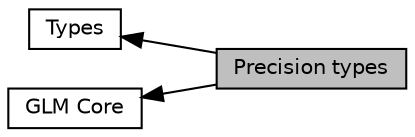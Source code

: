 digraph "Precision types"
{
  edge [fontname="Helvetica",fontsize="10",labelfontname="Helvetica",labelfontsize="10"];
  node [fontname="Helvetica",fontsize="10",shape=record];
  rankdir=LR;
  Node0 [label="Precision types",height=0.2,width=0.4,color="black", fillcolor="grey75", style="filled", fontcolor="black"];
  Node2 [label="Types",height=0.2,width=0.4,color="black", fillcolor="white", style="filled",URL="$group__core__types.html",tooltip="The standard types defined by the specification. "];
  Node1 [label="GLM Core",height=0.2,width=0.4,color="black", fillcolor="white", style="filled",URL="$group__core.html",tooltip="The core of GLM, which implements exactly and only the GLSL specification to the degree possible..."];
  Node1->Node0 [shape=plaintext, dir="back", style="solid"];
  Node2->Node0 [shape=plaintext, dir="back", style="solid"];
}

